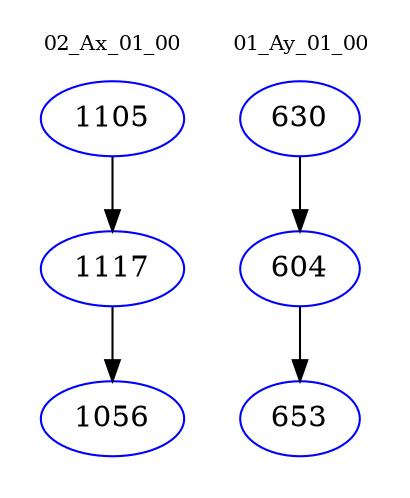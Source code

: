 digraph{
subgraph cluster_0 {
color = white
label = "02_Ax_01_00";
fontsize=10;
T0_1105 [label="1105", color="blue"]
T0_1105 -> T0_1117 [color="black"]
T0_1117 [label="1117", color="blue"]
T0_1117 -> T0_1056 [color="black"]
T0_1056 [label="1056", color="blue"]
}
subgraph cluster_1 {
color = white
label = "01_Ay_01_00";
fontsize=10;
T1_630 [label="630", color="blue"]
T1_630 -> T1_604 [color="black"]
T1_604 [label="604", color="blue"]
T1_604 -> T1_653 [color="black"]
T1_653 [label="653", color="blue"]
}
}
